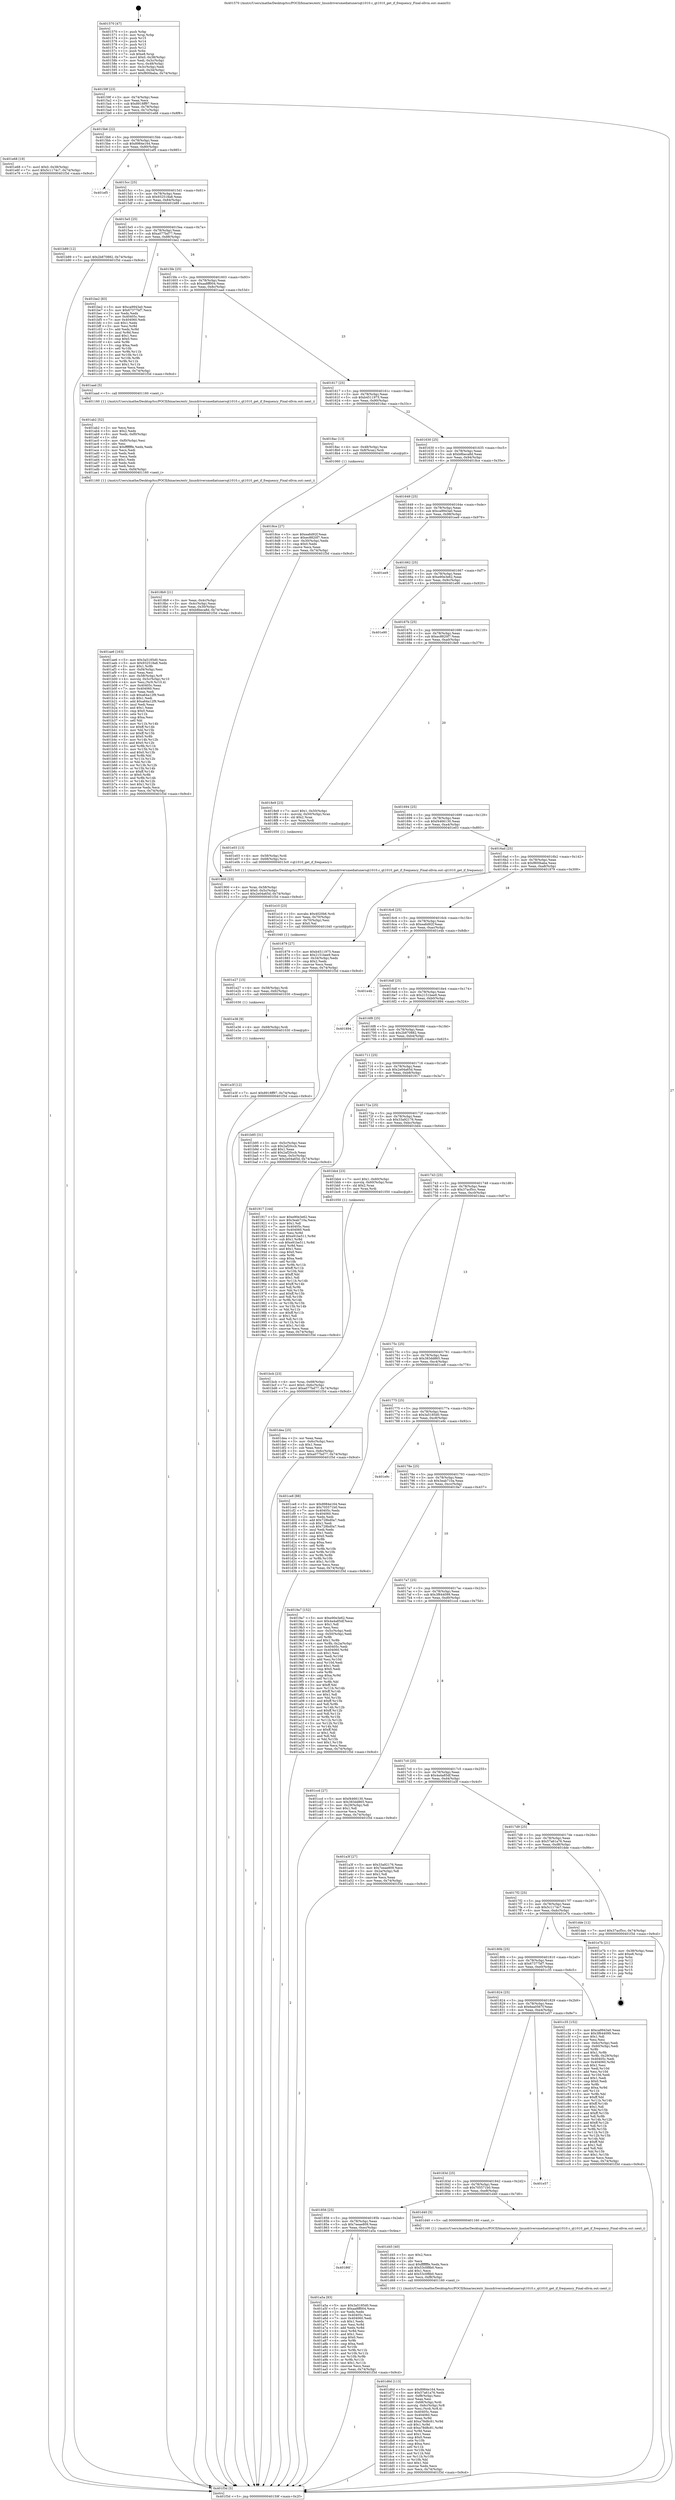digraph "0x401570" {
  label = "0x401570 (/mnt/c/Users/mathe/Desktop/tcc/POCII/binaries/extr_linuxdriversmediatunersqt1010.c_qt1010_get_if_frequency_Final-ollvm.out::main(0))"
  labelloc = "t"
  node[shape=record]

  Entry [label="",width=0.3,height=0.3,shape=circle,fillcolor=black,style=filled]
  "0x40159f" [label="{
     0x40159f [23]\l
     | [instrs]\l
     &nbsp;&nbsp;0x40159f \<+3\>: mov -0x74(%rbp),%eax\l
     &nbsp;&nbsp;0x4015a2 \<+2\>: mov %eax,%ecx\l
     &nbsp;&nbsp;0x4015a4 \<+6\>: sub $0x8918ff97,%ecx\l
     &nbsp;&nbsp;0x4015aa \<+3\>: mov %eax,-0x78(%rbp)\l
     &nbsp;&nbsp;0x4015ad \<+3\>: mov %ecx,-0x7c(%rbp)\l
     &nbsp;&nbsp;0x4015b0 \<+6\>: je 0000000000401e68 \<main+0x8f8\>\l
  }"]
  "0x401e68" [label="{
     0x401e68 [19]\l
     | [instrs]\l
     &nbsp;&nbsp;0x401e68 \<+7\>: movl $0x0,-0x38(%rbp)\l
     &nbsp;&nbsp;0x401e6f \<+7\>: movl $0x5c1174c7,-0x74(%rbp)\l
     &nbsp;&nbsp;0x401e76 \<+5\>: jmp 0000000000401f3d \<main+0x9cd\>\l
  }"]
  "0x4015b6" [label="{
     0x4015b6 [22]\l
     | [instrs]\l
     &nbsp;&nbsp;0x4015b6 \<+5\>: jmp 00000000004015bb \<main+0x4b\>\l
     &nbsp;&nbsp;0x4015bb \<+3\>: mov -0x78(%rbp),%eax\l
     &nbsp;&nbsp;0x4015be \<+5\>: sub $0x8984e164,%eax\l
     &nbsp;&nbsp;0x4015c3 \<+3\>: mov %eax,-0x80(%rbp)\l
     &nbsp;&nbsp;0x4015c6 \<+6\>: je 0000000000401ef5 \<main+0x985\>\l
  }"]
  Exit [label="",width=0.3,height=0.3,shape=circle,fillcolor=black,style=filled,peripheries=2]
  "0x401ef5" [label="{
     0x401ef5\l
  }", style=dashed]
  "0x4015cc" [label="{
     0x4015cc [25]\l
     | [instrs]\l
     &nbsp;&nbsp;0x4015cc \<+5\>: jmp 00000000004015d1 \<main+0x61\>\l
     &nbsp;&nbsp;0x4015d1 \<+3\>: mov -0x78(%rbp),%eax\l
     &nbsp;&nbsp;0x4015d4 \<+5\>: sub $0x932518a8,%eax\l
     &nbsp;&nbsp;0x4015d9 \<+6\>: mov %eax,-0x84(%rbp)\l
     &nbsp;&nbsp;0x4015df \<+6\>: je 0000000000401b89 \<main+0x619\>\l
  }"]
  "0x401e3f" [label="{
     0x401e3f [12]\l
     | [instrs]\l
     &nbsp;&nbsp;0x401e3f \<+7\>: movl $0x8918ff97,-0x74(%rbp)\l
     &nbsp;&nbsp;0x401e46 \<+5\>: jmp 0000000000401f3d \<main+0x9cd\>\l
  }"]
  "0x401b89" [label="{
     0x401b89 [12]\l
     | [instrs]\l
     &nbsp;&nbsp;0x401b89 \<+7\>: movl $0x2b870882,-0x74(%rbp)\l
     &nbsp;&nbsp;0x401b90 \<+5\>: jmp 0000000000401f3d \<main+0x9cd\>\l
  }"]
  "0x4015e5" [label="{
     0x4015e5 [25]\l
     | [instrs]\l
     &nbsp;&nbsp;0x4015e5 \<+5\>: jmp 00000000004015ea \<main+0x7a\>\l
     &nbsp;&nbsp;0x4015ea \<+3\>: mov -0x78(%rbp),%eax\l
     &nbsp;&nbsp;0x4015ed \<+5\>: sub $0xa077bd77,%eax\l
     &nbsp;&nbsp;0x4015f2 \<+6\>: mov %eax,-0x88(%rbp)\l
     &nbsp;&nbsp;0x4015f8 \<+6\>: je 0000000000401be2 \<main+0x672\>\l
  }"]
  "0x401e36" [label="{
     0x401e36 [9]\l
     | [instrs]\l
     &nbsp;&nbsp;0x401e36 \<+4\>: mov -0x68(%rbp),%rdi\l
     &nbsp;&nbsp;0x401e3a \<+5\>: call 0000000000401030 \<free@plt\>\l
     | [calls]\l
     &nbsp;&nbsp;0x401030 \{1\} (unknown)\l
  }"]
  "0x401be2" [label="{
     0x401be2 [83]\l
     | [instrs]\l
     &nbsp;&nbsp;0x401be2 \<+5\>: mov $0xca9943a0,%eax\l
     &nbsp;&nbsp;0x401be7 \<+5\>: mov $0x67377bf7,%ecx\l
     &nbsp;&nbsp;0x401bec \<+2\>: xor %edx,%edx\l
     &nbsp;&nbsp;0x401bee \<+7\>: mov 0x40405c,%esi\l
     &nbsp;&nbsp;0x401bf5 \<+7\>: mov 0x404060,%edi\l
     &nbsp;&nbsp;0x401bfc \<+3\>: sub $0x1,%edx\l
     &nbsp;&nbsp;0x401bff \<+3\>: mov %esi,%r8d\l
     &nbsp;&nbsp;0x401c02 \<+3\>: add %edx,%r8d\l
     &nbsp;&nbsp;0x401c05 \<+4\>: imul %r8d,%esi\l
     &nbsp;&nbsp;0x401c09 \<+3\>: and $0x1,%esi\l
     &nbsp;&nbsp;0x401c0c \<+3\>: cmp $0x0,%esi\l
     &nbsp;&nbsp;0x401c0f \<+4\>: sete %r9b\l
     &nbsp;&nbsp;0x401c13 \<+3\>: cmp $0xa,%edi\l
     &nbsp;&nbsp;0x401c16 \<+4\>: setl %r10b\l
     &nbsp;&nbsp;0x401c1a \<+3\>: mov %r9b,%r11b\l
     &nbsp;&nbsp;0x401c1d \<+3\>: and %r10b,%r11b\l
     &nbsp;&nbsp;0x401c20 \<+3\>: xor %r10b,%r9b\l
     &nbsp;&nbsp;0x401c23 \<+3\>: or %r9b,%r11b\l
     &nbsp;&nbsp;0x401c26 \<+4\>: test $0x1,%r11b\l
     &nbsp;&nbsp;0x401c2a \<+3\>: cmovne %ecx,%eax\l
     &nbsp;&nbsp;0x401c2d \<+3\>: mov %eax,-0x74(%rbp)\l
     &nbsp;&nbsp;0x401c30 \<+5\>: jmp 0000000000401f3d \<main+0x9cd\>\l
  }"]
  "0x4015fe" [label="{
     0x4015fe [25]\l
     | [instrs]\l
     &nbsp;&nbsp;0x4015fe \<+5\>: jmp 0000000000401603 \<main+0x93\>\l
     &nbsp;&nbsp;0x401603 \<+3\>: mov -0x78(%rbp),%eax\l
     &nbsp;&nbsp;0x401606 \<+5\>: sub $0xaa8ff004,%eax\l
     &nbsp;&nbsp;0x40160b \<+6\>: mov %eax,-0x8c(%rbp)\l
     &nbsp;&nbsp;0x401611 \<+6\>: je 0000000000401aad \<main+0x53d\>\l
  }"]
  "0x401e27" [label="{
     0x401e27 [15]\l
     | [instrs]\l
     &nbsp;&nbsp;0x401e27 \<+4\>: mov -0x58(%rbp),%rdi\l
     &nbsp;&nbsp;0x401e2b \<+6\>: mov %eax,-0xfc(%rbp)\l
     &nbsp;&nbsp;0x401e31 \<+5\>: call 0000000000401030 \<free@plt\>\l
     | [calls]\l
     &nbsp;&nbsp;0x401030 \{1\} (unknown)\l
  }"]
  "0x401aad" [label="{
     0x401aad [5]\l
     | [instrs]\l
     &nbsp;&nbsp;0x401aad \<+5\>: call 0000000000401160 \<next_i\>\l
     | [calls]\l
     &nbsp;&nbsp;0x401160 \{1\} (/mnt/c/Users/mathe/Desktop/tcc/POCII/binaries/extr_linuxdriversmediatunersqt1010.c_qt1010_get_if_frequency_Final-ollvm.out::next_i)\l
  }"]
  "0x401617" [label="{
     0x401617 [25]\l
     | [instrs]\l
     &nbsp;&nbsp;0x401617 \<+5\>: jmp 000000000040161c \<main+0xac\>\l
     &nbsp;&nbsp;0x40161c \<+3\>: mov -0x78(%rbp),%eax\l
     &nbsp;&nbsp;0x40161f \<+5\>: sub $0xb4511975,%eax\l
     &nbsp;&nbsp;0x401624 \<+6\>: mov %eax,-0x90(%rbp)\l
     &nbsp;&nbsp;0x40162a \<+6\>: je 00000000004018ac \<main+0x33c\>\l
  }"]
  "0x401e10" [label="{
     0x401e10 [23]\l
     | [instrs]\l
     &nbsp;&nbsp;0x401e10 \<+10\>: movabs $0x4020b6,%rdi\l
     &nbsp;&nbsp;0x401e1a \<+3\>: mov %eax,-0x70(%rbp)\l
     &nbsp;&nbsp;0x401e1d \<+3\>: mov -0x70(%rbp),%esi\l
     &nbsp;&nbsp;0x401e20 \<+2\>: mov $0x0,%al\l
     &nbsp;&nbsp;0x401e22 \<+5\>: call 0000000000401040 \<printf@plt\>\l
     | [calls]\l
     &nbsp;&nbsp;0x401040 \{1\} (unknown)\l
  }"]
  "0x4018ac" [label="{
     0x4018ac [13]\l
     | [instrs]\l
     &nbsp;&nbsp;0x4018ac \<+4\>: mov -0x48(%rbp),%rax\l
     &nbsp;&nbsp;0x4018b0 \<+4\>: mov 0x8(%rax),%rdi\l
     &nbsp;&nbsp;0x4018b4 \<+5\>: call 0000000000401060 \<atoi@plt\>\l
     | [calls]\l
     &nbsp;&nbsp;0x401060 \{1\} (unknown)\l
  }"]
  "0x401630" [label="{
     0x401630 [25]\l
     | [instrs]\l
     &nbsp;&nbsp;0x401630 \<+5\>: jmp 0000000000401635 \<main+0xc5\>\l
     &nbsp;&nbsp;0x401635 \<+3\>: mov -0x78(%rbp),%eax\l
     &nbsp;&nbsp;0x401638 \<+5\>: sub $0xb8beca8d,%eax\l
     &nbsp;&nbsp;0x40163d \<+6\>: mov %eax,-0x94(%rbp)\l
     &nbsp;&nbsp;0x401643 \<+6\>: je 00000000004018ce \<main+0x35e\>\l
  }"]
  "0x401d6d" [label="{
     0x401d6d [113]\l
     | [instrs]\l
     &nbsp;&nbsp;0x401d6d \<+5\>: mov $0x8984e164,%ecx\l
     &nbsp;&nbsp;0x401d72 \<+5\>: mov $0x57a61a76,%edx\l
     &nbsp;&nbsp;0x401d77 \<+6\>: mov -0xf8(%rbp),%esi\l
     &nbsp;&nbsp;0x401d7d \<+3\>: imul %eax,%esi\l
     &nbsp;&nbsp;0x401d80 \<+4\>: mov -0x68(%rbp),%rdi\l
     &nbsp;&nbsp;0x401d84 \<+4\>: movslq -0x6c(%rbp),%r8\l
     &nbsp;&nbsp;0x401d88 \<+4\>: mov %esi,(%rdi,%r8,4)\l
     &nbsp;&nbsp;0x401d8c \<+7\>: mov 0x40405c,%eax\l
     &nbsp;&nbsp;0x401d93 \<+7\>: mov 0x404060,%esi\l
     &nbsp;&nbsp;0x401d9a \<+3\>: mov %eax,%r9d\l
     &nbsp;&nbsp;0x401d9d \<+7\>: add $0xa78d8c81,%r9d\l
     &nbsp;&nbsp;0x401da4 \<+4\>: sub $0x1,%r9d\l
     &nbsp;&nbsp;0x401da8 \<+7\>: sub $0xa78d8c81,%r9d\l
     &nbsp;&nbsp;0x401daf \<+4\>: imul %r9d,%eax\l
     &nbsp;&nbsp;0x401db3 \<+3\>: and $0x1,%eax\l
     &nbsp;&nbsp;0x401db6 \<+3\>: cmp $0x0,%eax\l
     &nbsp;&nbsp;0x401db9 \<+4\>: sete %r10b\l
     &nbsp;&nbsp;0x401dbd \<+3\>: cmp $0xa,%esi\l
     &nbsp;&nbsp;0x401dc0 \<+4\>: setl %r11b\l
     &nbsp;&nbsp;0x401dc4 \<+3\>: mov %r10b,%bl\l
     &nbsp;&nbsp;0x401dc7 \<+3\>: and %r11b,%bl\l
     &nbsp;&nbsp;0x401dca \<+3\>: xor %r11b,%r10b\l
     &nbsp;&nbsp;0x401dcd \<+3\>: or %r10b,%bl\l
     &nbsp;&nbsp;0x401dd0 \<+3\>: test $0x1,%bl\l
     &nbsp;&nbsp;0x401dd3 \<+3\>: cmovne %edx,%ecx\l
     &nbsp;&nbsp;0x401dd6 \<+3\>: mov %ecx,-0x74(%rbp)\l
     &nbsp;&nbsp;0x401dd9 \<+5\>: jmp 0000000000401f3d \<main+0x9cd\>\l
  }"]
  "0x4018ce" [label="{
     0x4018ce [27]\l
     | [instrs]\l
     &nbsp;&nbsp;0x4018ce \<+5\>: mov $0xea6d92f,%eax\l
     &nbsp;&nbsp;0x4018d3 \<+5\>: mov $0xec8820f7,%ecx\l
     &nbsp;&nbsp;0x4018d8 \<+3\>: mov -0x30(%rbp),%edx\l
     &nbsp;&nbsp;0x4018db \<+3\>: cmp $0x0,%edx\l
     &nbsp;&nbsp;0x4018de \<+3\>: cmove %ecx,%eax\l
     &nbsp;&nbsp;0x4018e1 \<+3\>: mov %eax,-0x74(%rbp)\l
     &nbsp;&nbsp;0x4018e4 \<+5\>: jmp 0000000000401f3d \<main+0x9cd\>\l
  }"]
  "0x401649" [label="{
     0x401649 [25]\l
     | [instrs]\l
     &nbsp;&nbsp;0x401649 \<+5\>: jmp 000000000040164e \<main+0xde\>\l
     &nbsp;&nbsp;0x40164e \<+3\>: mov -0x78(%rbp),%eax\l
     &nbsp;&nbsp;0x401651 \<+5\>: sub $0xca9943a0,%eax\l
     &nbsp;&nbsp;0x401656 \<+6\>: mov %eax,-0x98(%rbp)\l
     &nbsp;&nbsp;0x40165c \<+6\>: je 0000000000401ee9 \<main+0x979\>\l
  }"]
  "0x401d45" [label="{
     0x401d45 [40]\l
     | [instrs]\l
     &nbsp;&nbsp;0x401d45 \<+5\>: mov $0x2,%ecx\l
     &nbsp;&nbsp;0x401d4a \<+1\>: cltd\l
     &nbsp;&nbsp;0x401d4b \<+2\>: idiv %ecx\l
     &nbsp;&nbsp;0x401d4d \<+6\>: imul $0xfffffffe,%edx,%ecx\l
     &nbsp;&nbsp;0x401d53 \<+6\>: sub $0x53c0f8b0,%ecx\l
     &nbsp;&nbsp;0x401d59 \<+3\>: add $0x1,%ecx\l
     &nbsp;&nbsp;0x401d5c \<+6\>: add $0x53c0f8b0,%ecx\l
     &nbsp;&nbsp;0x401d62 \<+6\>: mov %ecx,-0xf8(%rbp)\l
     &nbsp;&nbsp;0x401d68 \<+5\>: call 0000000000401160 \<next_i\>\l
     | [calls]\l
     &nbsp;&nbsp;0x401160 \{1\} (/mnt/c/Users/mathe/Desktop/tcc/POCII/binaries/extr_linuxdriversmediatunersqt1010.c_qt1010_get_if_frequency_Final-ollvm.out::next_i)\l
  }"]
  "0x401ee9" [label="{
     0x401ee9\l
  }", style=dashed]
  "0x401662" [label="{
     0x401662 [25]\l
     | [instrs]\l
     &nbsp;&nbsp;0x401662 \<+5\>: jmp 0000000000401667 \<main+0xf7\>\l
     &nbsp;&nbsp;0x401667 \<+3\>: mov -0x78(%rbp),%eax\l
     &nbsp;&nbsp;0x40166a \<+5\>: sub $0xe90e3e62,%eax\l
     &nbsp;&nbsp;0x40166f \<+6\>: mov %eax,-0x9c(%rbp)\l
     &nbsp;&nbsp;0x401675 \<+6\>: je 0000000000401e90 \<main+0x920\>\l
  }"]
  "0x401bcb" [label="{
     0x401bcb [23]\l
     | [instrs]\l
     &nbsp;&nbsp;0x401bcb \<+4\>: mov %rax,-0x68(%rbp)\l
     &nbsp;&nbsp;0x401bcf \<+7\>: movl $0x0,-0x6c(%rbp)\l
     &nbsp;&nbsp;0x401bd6 \<+7\>: movl $0xa077bd77,-0x74(%rbp)\l
     &nbsp;&nbsp;0x401bdd \<+5\>: jmp 0000000000401f3d \<main+0x9cd\>\l
  }"]
  "0x401e90" [label="{
     0x401e90\l
  }", style=dashed]
  "0x40167b" [label="{
     0x40167b [25]\l
     | [instrs]\l
     &nbsp;&nbsp;0x40167b \<+5\>: jmp 0000000000401680 \<main+0x110\>\l
     &nbsp;&nbsp;0x401680 \<+3\>: mov -0x78(%rbp),%eax\l
     &nbsp;&nbsp;0x401683 \<+5\>: sub $0xec8820f7,%eax\l
     &nbsp;&nbsp;0x401688 \<+6\>: mov %eax,-0xa0(%rbp)\l
     &nbsp;&nbsp;0x40168e \<+6\>: je 00000000004018e9 \<main+0x379\>\l
  }"]
  "0x401ae6" [label="{
     0x401ae6 [163]\l
     | [instrs]\l
     &nbsp;&nbsp;0x401ae6 \<+5\>: mov $0x3a5185d0,%ecx\l
     &nbsp;&nbsp;0x401aeb \<+5\>: mov $0x932518a8,%edx\l
     &nbsp;&nbsp;0x401af0 \<+3\>: mov $0x1,%r8b\l
     &nbsp;&nbsp;0x401af3 \<+6\>: mov -0xf4(%rbp),%esi\l
     &nbsp;&nbsp;0x401af9 \<+3\>: imul %eax,%esi\l
     &nbsp;&nbsp;0x401afc \<+4\>: mov -0x58(%rbp),%r9\l
     &nbsp;&nbsp;0x401b00 \<+4\>: movslq -0x5c(%rbp),%r10\l
     &nbsp;&nbsp;0x401b04 \<+4\>: mov %esi,(%r9,%r10,4)\l
     &nbsp;&nbsp;0x401b08 \<+7\>: mov 0x40405c,%eax\l
     &nbsp;&nbsp;0x401b0f \<+7\>: mov 0x404060,%esi\l
     &nbsp;&nbsp;0x401b16 \<+2\>: mov %eax,%edi\l
     &nbsp;&nbsp;0x401b18 \<+6\>: sub $0xa64a12f9,%edi\l
     &nbsp;&nbsp;0x401b1e \<+3\>: sub $0x1,%edi\l
     &nbsp;&nbsp;0x401b21 \<+6\>: add $0xa64a12f9,%edi\l
     &nbsp;&nbsp;0x401b27 \<+3\>: imul %edi,%eax\l
     &nbsp;&nbsp;0x401b2a \<+3\>: and $0x1,%eax\l
     &nbsp;&nbsp;0x401b2d \<+3\>: cmp $0x0,%eax\l
     &nbsp;&nbsp;0x401b30 \<+4\>: sete %r11b\l
     &nbsp;&nbsp;0x401b34 \<+3\>: cmp $0xa,%esi\l
     &nbsp;&nbsp;0x401b37 \<+3\>: setl %bl\l
     &nbsp;&nbsp;0x401b3a \<+3\>: mov %r11b,%r14b\l
     &nbsp;&nbsp;0x401b3d \<+4\>: xor $0xff,%r14b\l
     &nbsp;&nbsp;0x401b41 \<+3\>: mov %bl,%r15b\l
     &nbsp;&nbsp;0x401b44 \<+4\>: xor $0xff,%r15b\l
     &nbsp;&nbsp;0x401b48 \<+4\>: xor $0x0,%r8b\l
     &nbsp;&nbsp;0x401b4c \<+3\>: mov %r14b,%r12b\l
     &nbsp;&nbsp;0x401b4f \<+4\>: and $0x0,%r12b\l
     &nbsp;&nbsp;0x401b53 \<+3\>: and %r8b,%r11b\l
     &nbsp;&nbsp;0x401b56 \<+3\>: mov %r15b,%r13b\l
     &nbsp;&nbsp;0x401b59 \<+4\>: and $0x0,%r13b\l
     &nbsp;&nbsp;0x401b5d \<+3\>: and %r8b,%bl\l
     &nbsp;&nbsp;0x401b60 \<+3\>: or %r11b,%r12b\l
     &nbsp;&nbsp;0x401b63 \<+3\>: or %bl,%r13b\l
     &nbsp;&nbsp;0x401b66 \<+3\>: xor %r13b,%r12b\l
     &nbsp;&nbsp;0x401b69 \<+3\>: or %r15b,%r14b\l
     &nbsp;&nbsp;0x401b6c \<+4\>: xor $0xff,%r14b\l
     &nbsp;&nbsp;0x401b70 \<+4\>: or $0x0,%r8b\l
     &nbsp;&nbsp;0x401b74 \<+3\>: and %r8b,%r14b\l
     &nbsp;&nbsp;0x401b77 \<+3\>: or %r14b,%r12b\l
     &nbsp;&nbsp;0x401b7a \<+4\>: test $0x1,%r12b\l
     &nbsp;&nbsp;0x401b7e \<+3\>: cmovne %edx,%ecx\l
     &nbsp;&nbsp;0x401b81 \<+3\>: mov %ecx,-0x74(%rbp)\l
     &nbsp;&nbsp;0x401b84 \<+5\>: jmp 0000000000401f3d \<main+0x9cd\>\l
  }"]
  "0x4018e9" [label="{
     0x4018e9 [23]\l
     | [instrs]\l
     &nbsp;&nbsp;0x4018e9 \<+7\>: movl $0x1,-0x50(%rbp)\l
     &nbsp;&nbsp;0x4018f0 \<+4\>: movslq -0x50(%rbp),%rax\l
     &nbsp;&nbsp;0x4018f4 \<+4\>: shl $0x2,%rax\l
     &nbsp;&nbsp;0x4018f8 \<+3\>: mov %rax,%rdi\l
     &nbsp;&nbsp;0x4018fb \<+5\>: call 0000000000401050 \<malloc@plt\>\l
     | [calls]\l
     &nbsp;&nbsp;0x401050 \{1\} (unknown)\l
  }"]
  "0x401694" [label="{
     0x401694 [25]\l
     | [instrs]\l
     &nbsp;&nbsp;0x401694 \<+5\>: jmp 0000000000401699 \<main+0x129\>\l
     &nbsp;&nbsp;0x401699 \<+3\>: mov -0x78(%rbp),%eax\l
     &nbsp;&nbsp;0x40169c \<+5\>: sub $0xf4466130,%eax\l
     &nbsp;&nbsp;0x4016a1 \<+6\>: mov %eax,-0xa4(%rbp)\l
     &nbsp;&nbsp;0x4016a7 \<+6\>: je 0000000000401e03 \<main+0x893\>\l
  }"]
  "0x401ab2" [label="{
     0x401ab2 [52]\l
     | [instrs]\l
     &nbsp;&nbsp;0x401ab2 \<+2\>: xor %ecx,%ecx\l
     &nbsp;&nbsp;0x401ab4 \<+5\>: mov $0x2,%edx\l
     &nbsp;&nbsp;0x401ab9 \<+6\>: mov %edx,-0xf0(%rbp)\l
     &nbsp;&nbsp;0x401abf \<+1\>: cltd\l
     &nbsp;&nbsp;0x401ac0 \<+6\>: mov -0xf0(%rbp),%esi\l
     &nbsp;&nbsp;0x401ac6 \<+2\>: idiv %esi\l
     &nbsp;&nbsp;0x401ac8 \<+6\>: imul $0xfffffffe,%edx,%edx\l
     &nbsp;&nbsp;0x401ace \<+2\>: mov %ecx,%edi\l
     &nbsp;&nbsp;0x401ad0 \<+2\>: sub %edx,%edi\l
     &nbsp;&nbsp;0x401ad2 \<+2\>: mov %ecx,%edx\l
     &nbsp;&nbsp;0x401ad4 \<+3\>: sub $0x1,%edx\l
     &nbsp;&nbsp;0x401ad7 \<+2\>: add %edx,%edi\l
     &nbsp;&nbsp;0x401ad9 \<+2\>: sub %edi,%ecx\l
     &nbsp;&nbsp;0x401adb \<+6\>: mov %ecx,-0xf4(%rbp)\l
     &nbsp;&nbsp;0x401ae1 \<+5\>: call 0000000000401160 \<next_i\>\l
     | [calls]\l
     &nbsp;&nbsp;0x401160 \{1\} (/mnt/c/Users/mathe/Desktop/tcc/POCII/binaries/extr_linuxdriversmediatunersqt1010.c_qt1010_get_if_frequency_Final-ollvm.out::next_i)\l
  }"]
  "0x401e03" [label="{
     0x401e03 [13]\l
     | [instrs]\l
     &nbsp;&nbsp;0x401e03 \<+4\>: mov -0x58(%rbp),%rdi\l
     &nbsp;&nbsp;0x401e07 \<+4\>: mov -0x68(%rbp),%rsi\l
     &nbsp;&nbsp;0x401e0b \<+5\>: call 00000000004013c0 \<qt1010_get_if_frequency\>\l
     | [calls]\l
     &nbsp;&nbsp;0x4013c0 \{1\} (/mnt/c/Users/mathe/Desktop/tcc/POCII/binaries/extr_linuxdriversmediatunersqt1010.c_qt1010_get_if_frequency_Final-ollvm.out::qt1010_get_if_frequency)\l
  }"]
  "0x4016ad" [label="{
     0x4016ad [25]\l
     | [instrs]\l
     &nbsp;&nbsp;0x4016ad \<+5\>: jmp 00000000004016b2 \<main+0x142\>\l
     &nbsp;&nbsp;0x4016b2 \<+3\>: mov -0x78(%rbp),%eax\l
     &nbsp;&nbsp;0x4016b5 \<+5\>: sub $0xf800baba,%eax\l
     &nbsp;&nbsp;0x4016ba \<+6\>: mov %eax,-0xa8(%rbp)\l
     &nbsp;&nbsp;0x4016c0 \<+6\>: je 0000000000401879 \<main+0x309\>\l
  }"]
  "0x40186f" [label="{
     0x40186f\l
  }", style=dashed]
  "0x401879" [label="{
     0x401879 [27]\l
     | [instrs]\l
     &nbsp;&nbsp;0x401879 \<+5\>: mov $0xb4511975,%eax\l
     &nbsp;&nbsp;0x40187e \<+5\>: mov $0x2151bee9,%ecx\l
     &nbsp;&nbsp;0x401883 \<+3\>: mov -0x34(%rbp),%edx\l
     &nbsp;&nbsp;0x401886 \<+3\>: cmp $0x2,%edx\l
     &nbsp;&nbsp;0x401889 \<+3\>: cmovne %ecx,%eax\l
     &nbsp;&nbsp;0x40188c \<+3\>: mov %eax,-0x74(%rbp)\l
     &nbsp;&nbsp;0x40188f \<+5\>: jmp 0000000000401f3d \<main+0x9cd\>\l
  }"]
  "0x4016c6" [label="{
     0x4016c6 [25]\l
     | [instrs]\l
     &nbsp;&nbsp;0x4016c6 \<+5\>: jmp 00000000004016cb \<main+0x15b\>\l
     &nbsp;&nbsp;0x4016cb \<+3\>: mov -0x78(%rbp),%eax\l
     &nbsp;&nbsp;0x4016ce \<+5\>: sub $0xea6d92f,%eax\l
     &nbsp;&nbsp;0x4016d3 \<+6\>: mov %eax,-0xac(%rbp)\l
     &nbsp;&nbsp;0x4016d9 \<+6\>: je 0000000000401e4b \<main+0x8db\>\l
  }"]
  "0x401f3d" [label="{
     0x401f3d [5]\l
     | [instrs]\l
     &nbsp;&nbsp;0x401f3d \<+5\>: jmp 000000000040159f \<main+0x2f\>\l
  }"]
  "0x401570" [label="{
     0x401570 [47]\l
     | [instrs]\l
     &nbsp;&nbsp;0x401570 \<+1\>: push %rbp\l
     &nbsp;&nbsp;0x401571 \<+3\>: mov %rsp,%rbp\l
     &nbsp;&nbsp;0x401574 \<+2\>: push %r15\l
     &nbsp;&nbsp;0x401576 \<+2\>: push %r14\l
     &nbsp;&nbsp;0x401578 \<+2\>: push %r13\l
     &nbsp;&nbsp;0x40157a \<+2\>: push %r12\l
     &nbsp;&nbsp;0x40157c \<+1\>: push %rbx\l
     &nbsp;&nbsp;0x40157d \<+7\>: sub $0xe8,%rsp\l
     &nbsp;&nbsp;0x401584 \<+7\>: movl $0x0,-0x38(%rbp)\l
     &nbsp;&nbsp;0x40158b \<+3\>: mov %edi,-0x3c(%rbp)\l
     &nbsp;&nbsp;0x40158e \<+4\>: mov %rsi,-0x48(%rbp)\l
     &nbsp;&nbsp;0x401592 \<+3\>: mov -0x3c(%rbp),%edi\l
     &nbsp;&nbsp;0x401595 \<+3\>: mov %edi,-0x34(%rbp)\l
     &nbsp;&nbsp;0x401598 \<+7\>: movl $0xf800baba,-0x74(%rbp)\l
  }"]
  "0x4018b9" [label="{
     0x4018b9 [21]\l
     | [instrs]\l
     &nbsp;&nbsp;0x4018b9 \<+3\>: mov %eax,-0x4c(%rbp)\l
     &nbsp;&nbsp;0x4018bc \<+3\>: mov -0x4c(%rbp),%eax\l
     &nbsp;&nbsp;0x4018bf \<+3\>: mov %eax,-0x30(%rbp)\l
     &nbsp;&nbsp;0x4018c2 \<+7\>: movl $0xb8beca8d,-0x74(%rbp)\l
     &nbsp;&nbsp;0x4018c9 \<+5\>: jmp 0000000000401f3d \<main+0x9cd\>\l
  }"]
  "0x401900" [label="{
     0x401900 [23]\l
     | [instrs]\l
     &nbsp;&nbsp;0x401900 \<+4\>: mov %rax,-0x58(%rbp)\l
     &nbsp;&nbsp;0x401904 \<+7\>: movl $0x0,-0x5c(%rbp)\l
     &nbsp;&nbsp;0x40190b \<+7\>: movl $0x2e04a65d,-0x74(%rbp)\l
     &nbsp;&nbsp;0x401912 \<+5\>: jmp 0000000000401f3d \<main+0x9cd\>\l
  }"]
  "0x401a5a" [label="{
     0x401a5a [83]\l
     | [instrs]\l
     &nbsp;&nbsp;0x401a5a \<+5\>: mov $0x3a5185d0,%eax\l
     &nbsp;&nbsp;0x401a5f \<+5\>: mov $0xaa8ff004,%ecx\l
     &nbsp;&nbsp;0x401a64 \<+2\>: xor %edx,%edx\l
     &nbsp;&nbsp;0x401a66 \<+7\>: mov 0x40405c,%esi\l
     &nbsp;&nbsp;0x401a6d \<+7\>: mov 0x404060,%edi\l
     &nbsp;&nbsp;0x401a74 \<+3\>: sub $0x1,%edx\l
     &nbsp;&nbsp;0x401a77 \<+3\>: mov %esi,%r8d\l
     &nbsp;&nbsp;0x401a7a \<+3\>: add %edx,%r8d\l
     &nbsp;&nbsp;0x401a7d \<+4\>: imul %r8d,%esi\l
     &nbsp;&nbsp;0x401a81 \<+3\>: and $0x1,%esi\l
     &nbsp;&nbsp;0x401a84 \<+3\>: cmp $0x0,%esi\l
     &nbsp;&nbsp;0x401a87 \<+4\>: sete %r9b\l
     &nbsp;&nbsp;0x401a8b \<+3\>: cmp $0xa,%edi\l
     &nbsp;&nbsp;0x401a8e \<+4\>: setl %r10b\l
     &nbsp;&nbsp;0x401a92 \<+3\>: mov %r9b,%r11b\l
     &nbsp;&nbsp;0x401a95 \<+3\>: and %r10b,%r11b\l
     &nbsp;&nbsp;0x401a98 \<+3\>: xor %r10b,%r9b\l
     &nbsp;&nbsp;0x401a9b \<+3\>: or %r9b,%r11b\l
     &nbsp;&nbsp;0x401a9e \<+4\>: test $0x1,%r11b\l
     &nbsp;&nbsp;0x401aa2 \<+3\>: cmovne %ecx,%eax\l
     &nbsp;&nbsp;0x401aa5 \<+3\>: mov %eax,-0x74(%rbp)\l
     &nbsp;&nbsp;0x401aa8 \<+5\>: jmp 0000000000401f3d \<main+0x9cd\>\l
  }"]
  "0x401e4b" [label="{
     0x401e4b\l
  }", style=dashed]
  "0x4016df" [label="{
     0x4016df [25]\l
     | [instrs]\l
     &nbsp;&nbsp;0x4016df \<+5\>: jmp 00000000004016e4 \<main+0x174\>\l
     &nbsp;&nbsp;0x4016e4 \<+3\>: mov -0x78(%rbp),%eax\l
     &nbsp;&nbsp;0x4016e7 \<+5\>: sub $0x2151bee9,%eax\l
     &nbsp;&nbsp;0x4016ec \<+6\>: mov %eax,-0xb0(%rbp)\l
     &nbsp;&nbsp;0x4016f2 \<+6\>: je 0000000000401894 \<main+0x324\>\l
  }"]
  "0x401856" [label="{
     0x401856 [25]\l
     | [instrs]\l
     &nbsp;&nbsp;0x401856 \<+5\>: jmp 000000000040185b \<main+0x2eb\>\l
     &nbsp;&nbsp;0x40185b \<+3\>: mov -0x78(%rbp),%eax\l
     &nbsp;&nbsp;0x40185e \<+5\>: sub $0x7eeae809,%eax\l
     &nbsp;&nbsp;0x401863 \<+6\>: mov %eax,-0xec(%rbp)\l
     &nbsp;&nbsp;0x401869 \<+6\>: je 0000000000401a5a \<main+0x4ea\>\l
  }"]
  "0x401894" [label="{
     0x401894\l
  }", style=dashed]
  "0x4016f8" [label="{
     0x4016f8 [25]\l
     | [instrs]\l
     &nbsp;&nbsp;0x4016f8 \<+5\>: jmp 00000000004016fd \<main+0x18d\>\l
     &nbsp;&nbsp;0x4016fd \<+3\>: mov -0x78(%rbp),%eax\l
     &nbsp;&nbsp;0x401700 \<+5\>: sub $0x2b870882,%eax\l
     &nbsp;&nbsp;0x401705 \<+6\>: mov %eax,-0xb4(%rbp)\l
     &nbsp;&nbsp;0x40170b \<+6\>: je 0000000000401b95 \<main+0x625\>\l
  }"]
  "0x401d40" [label="{
     0x401d40 [5]\l
     | [instrs]\l
     &nbsp;&nbsp;0x401d40 \<+5\>: call 0000000000401160 \<next_i\>\l
     | [calls]\l
     &nbsp;&nbsp;0x401160 \{1\} (/mnt/c/Users/mathe/Desktop/tcc/POCII/binaries/extr_linuxdriversmediatunersqt1010.c_qt1010_get_if_frequency_Final-ollvm.out::next_i)\l
  }"]
  "0x401b95" [label="{
     0x401b95 [31]\l
     | [instrs]\l
     &nbsp;&nbsp;0x401b95 \<+3\>: mov -0x5c(%rbp),%eax\l
     &nbsp;&nbsp;0x401b98 \<+5\>: sub $0x2af20ccb,%eax\l
     &nbsp;&nbsp;0x401b9d \<+3\>: add $0x1,%eax\l
     &nbsp;&nbsp;0x401ba0 \<+5\>: add $0x2af20ccb,%eax\l
     &nbsp;&nbsp;0x401ba5 \<+3\>: mov %eax,-0x5c(%rbp)\l
     &nbsp;&nbsp;0x401ba8 \<+7\>: movl $0x2e04a65d,-0x74(%rbp)\l
     &nbsp;&nbsp;0x401baf \<+5\>: jmp 0000000000401f3d \<main+0x9cd\>\l
  }"]
  "0x401711" [label="{
     0x401711 [25]\l
     | [instrs]\l
     &nbsp;&nbsp;0x401711 \<+5\>: jmp 0000000000401716 \<main+0x1a6\>\l
     &nbsp;&nbsp;0x401716 \<+3\>: mov -0x78(%rbp),%eax\l
     &nbsp;&nbsp;0x401719 \<+5\>: sub $0x2e04a65d,%eax\l
     &nbsp;&nbsp;0x40171e \<+6\>: mov %eax,-0xb8(%rbp)\l
     &nbsp;&nbsp;0x401724 \<+6\>: je 0000000000401917 \<main+0x3a7\>\l
  }"]
  "0x40183d" [label="{
     0x40183d [25]\l
     | [instrs]\l
     &nbsp;&nbsp;0x40183d \<+5\>: jmp 0000000000401842 \<main+0x2d2\>\l
     &nbsp;&nbsp;0x401842 \<+3\>: mov -0x78(%rbp),%eax\l
     &nbsp;&nbsp;0x401845 \<+5\>: sub $0x705571b0,%eax\l
     &nbsp;&nbsp;0x40184a \<+6\>: mov %eax,-0xe8(%rbp)\l
     &nbsp;&nbsp;0x401850 \<+6\>: je 0000000000401d40 \<main+0x7d0\>\l
  }"]
  "0x401917" [label="{
     0x401917 [144]\l
     | [instrs]\l
     &nbsp;&nbsp;0x401917 \<+5\>: mov $0xe90e3e62,%eax\l
     &nbsp;&nbsp;0x40191c \<+5\>: mov $0x3eab710a,%ecx\l
     &nbsp;&nbsp;0x401921 \<+2\>: mov $0x1,%dl\l
     &nbsp;&nbsp;0x401923 \<+7\>: mov 0x40405c,%esi\l
     &nbsp;&nbsp;0x40192a \<+7\>: mov 0x404060,%edi\l
     &nbsp;&nbsp;0x401931 \<+3\>: mov %esi,%r8d\l
     &nbsp;&nbsp;0x401934 \<+7\>: add $0xe91be511,%r8d\l
     &nbsp;&nbsp;0x40193b \<+4\>: sub $0x1,%r8d\l
     &nbsp;&nbsp;0x40193f \<+7\>: sub $0xe91be511,%r8d\l
     &nbsp;&nbsp;0x401946 \<+4\>: imul %r8d,%esi\l
     &nbsp;&nbsp;0x40194a \<+3\>: and $0x1,%esi\l
     &nbsp;&nbsp;0x40194d \<+3\>: cmp $0x0,%esi\l
     &nbsp;&nbsp;0x401950 \<+4\>: sete %r9b\l
     &nbsp;&nbsp;0x401954 \<+3\>: cmp $0xa,%edi\l
     &nbsp;&nbsp;0x401957 \<+4\>: setl %r10b\l
     &nbsp;&nbsp;0x40195b \<+3\>: mov %r9b,%r11b\l
     &nbsp;&nbsp;0x40195e \<+4\>: xor $0xff,%r11b\l
     &nbsp;&nbsp;0x401962 \<+3\>: mov %r10b,%bl\l
     &nbsp;&nbsp;0x401965 \<+3\>: xor $0xff,%bl\l
     &nbsp;&nbsp;0x401968 \<+3\>: xor $0x1,%dl\l
     &nbsp;&nbsp;0x40196b \<+3\>: mov %r11b,%r14b\l
     &nbsp;&nbsp;0x40196e \<+4\>: and $0xff,%r14b\l
     &nbsp;&nbsp;0x401972 \<+3\>: and %dl,%r9b\l
     &nbsp;&nbsp;0x401975 \<+3\>: mov %bl,%r15b\l
     &nbsp;&nbsp;0x401978 \<+4\>: and $0xff,%r15b\l
     &nbsp;&nbsp;0x40197c \<+3\>: and %dl,%r10b\l
     &nbsp;&nbsp;0x40197f \<+3\>: or %r9b,%r14b\l
     &nbsp;&nbsp;0x401982 \<+3\>: or %r10b,%r15b\l
     &nbsp;&nbsp;0x401985 \<+3\>: xor %r15b,%r14b\l
     &nbsp;&nbsp;0x401988 \<+3\>: or %bl,%r11b\l
     &nbsp;&nbsp;0x40198b \<+4\>: xor $0xff,%r11b\l
     &nbsp;&nbsp;0x40198f \<+3\>: or $0x1,%dl\l
     &nbsp;&nbsp;0x401992 \<+3\>: and %dl,%r11b\l
     &nbsp;&nbsp;0x401995 \<+3\>: or %r11b,%r14b\l
     &nbsp;&nbsp;0x401998 \<+4\>: test $0x1,%r14b\l
     &nbsp;&nbsp;0x40199c \<+3\>: cmovne %ecx,%eax\l
     &nbsp;&nbsp;0x40199f \<+3\>: mov %eax,-0x74(%rbp)\l
     &nbsp;&nbsp;0x4019a2 \<+5\>: jmp 0000000000401f3d \<main+0x9cd\>\l
  }"]
  "0x40172a" [label="{
     0x40172a [25]\l
     | [instrs]\l
     &nbsp;&nbsp;0x40172a \<+5\>: jmp 000000000040172f \<main+0x1bf\>\l
     &nbsp;&nbsp;0x40172f \<+3\>: mov -0x78(%rbp),%eax\l
     &nbsp;&nbsp;0x401732 \<+5\>: sub $0x33a92176,%eax\l
     &nbsp;&nbsp;0x401737 \<+6\>: mov %eax,-0xbc(%rbp)\l
     &nbsp;&nbsp;0x40173d \<+6\>: je 0000000000401bb4 \<main+0x644\>\l
  }"]
  "0x401e57" [label="{
     0x401e57\l
  }", style=dashed]
  "0x401bb4" [label="{
     0x401bb4 [23]\l
     | [instrs]\l
     &nbsp;&nbsp;0x401bb4 \<+7\>: movl $0x1,-0x60(%rbp)\l
     &nbsp;&nbsp;0x401bbb \<+4\>: movslq -0x60(%rbp),%rax\l
     &nbsp;&nbsp;0x401bbf \<+4\>: shl $0x2,%rax\l
     &nbsp;&nbsp;0x401bc3 \<+3\>: mov %rax,%rdi\l
     &nbsp;&nbsp;0x401bc6 \<+5\>: call 0000000000401050 \<malloc@plt\>\l
     | [calls]\l
     &nbsp;&nbsp;0x401050 \{1\} (unknown)\l
  }"]
  "0x401743" [label="{
     0x401743 [25]\l
     | [instrs]\l
     &nbsp;&nbsp;0x401743 \<+5\>: jmp 0000000000401748 \<main+0x1d8\>\l
     &nbsp;&nbsp;0x401748 \<+3\>: mov -0x78(%rbp),%eax\l
     &nbsp;&nbsp;0x40174b \<+5\>: sub $0x37acf5cc,%eax\l
     &nbsp;&nbsp;0x401750 \<+6\>: mov %eax,-0xc0(%rbp)\l
     &nbsp;&nbsp;0x401756 \<+6\>: je 0000000000401dea \<main+0x87a\>\l
  }"]
  "0x401824" [label="{
     0x401824 [25]\l
     | [instrs]\l
     &nbsp;&nbsp;0x401824 \<+5\>: jmp 0000000000401829 \<main+0x2b9\>\l
     &nbsp;&nbsp;0x401829 \<+3\>: mov -0x78(%rbp),%eax\l
     &nbsp;&nbsp;0x40182c \<+5\>: sub $0x6ea0567f,%eax\l
     &nbsp;&nbsp;0x401831 \<+6\>: mov %eax,-0xe4(%rbp)\l
     &nbsp;&nbsp;0x401837 \<+6\>: je 0000000000401e57 \<main+0x8e7\>\l
  }"]
  "0x401dea" [label="{
     0x401dea [25]\l
     | [instrs]\l
     &nbsp;&nbsp;0x401dea \<+2\>: xor %eax,%eax\l
     &nbsp;&nbsp;0x401dec \<+3\>: mov -0x6c(%rbp),%ecx\l
     &nbsp;&nbsp;0x401def \<+3\>: sub $0x1,%eax\l
     &nbsp;&nbsp;0x401df2 \<+2\>: sub %eax,%ecx\l
     &nbsp;&nbsp;0x401df4 \<+3\>: mov %ecx,-0x6c(%rbp)\l
     &nbsp;&nbsp;0x401df7 \<+7\>: movl $0xa077bd77,-0x74(%rbp)\l
     &nbsp;&nbsp;0x401dfe \<+5\>: jmp 0000000000401f3d \<main+0x9cd\>\l
  }"]
  "0x40175c" [label="{
     0x40175c [25]\l
     | [instrs]\l
     &nbsp;&nbsp;0x40175c \<+5\>: jmp 0000000000401761 \<main+0x1f1\>\l
     &nbsp;&nbsp;0x401761 \<+3\>: mov -0x78(%rbp),%eax\l
     &nbsp;&nbsp;0x401764 \<+5\>: sub $0x383dd865,%eax\l
     &nbsp;&nbsp;0x401769 \<+6\>: mov %eax,-0xc4(%rbp)\l
     &nbsp;&nbsp;0x40176f \<+6\>: je 0000000000401ce8 \<main+0x778\>\l
  }"]
  "0x401c35" [label="{
     0x401c35 [152]\l
     | [instrs]\l
     &nbsp;&nbsp;0x401c35 \<+5\>: mov $0xca9943a0,%eax\l
     &nbsp;&nbsp;0x401c3a \<+5\>: mov $0x3f644099,%ecx\l
     &nbsp;&nbsp;0x401c3f \<+2\>: mov $0x1,%dl\l
     &nbsp;&nbsp;0x401c41 \<+2\>: xor %esi,%esi\l
     &nbsp;&nbsp;0x401c43 \<+3\>: mov -0x6c(%rbp),%edi\l
     &nbsp;&nbsp;0x401c46 \<+3\>: cmp -0x60(%rbp),%edi\l
     &nbsp;&nbsp;0x401c49 \<+4\>: setl %r8b\l
     &nbsp;&nbsp;0x401c4d \<+4\>: and $0x1,%r8b\l
     &nbsp;&nbsp;0x401c51 \<+4\>: mov %r8b,-0x29(%rbp)\l
     &nbsp;&nbsp;0x401c55 \<+7\>: mov 0x40405c,%edi\l
     &nbsp;&nbsp;0x401c5c \<+8\>: mov 0x404060,%r9d\l
     &nbsp;&nbsp;0x401c64 \<+3\>: sub $0x1,%esi\l
     &nbsp;&nbsp;0x401c67 \<+3\>: mov %edi,%r10d\l
     &nbsp;&nbsp;0x401c6a \<+3\>: add %esi,%r10d\l
     &nbsp;&nbsp;0x401c6d \<+4\>: imul %r10d,%edi\l
     &nbsp;&nbsp;0x401c71 \<+3\>: and $0x1,%edi\l
     &nbsp;&nbsp;0x401c74 \<+3\>: cmp $0x0,%edi\l
     &nbsp;&nbsp;0x401c77 \<+4\>: sete %r8b\l
     &nbsp;&nbsp;0x401c7b \<+4\>: cmp $0xa,%r9d\l
     &nbsp;&nbsp;0x401c7f \<+4\>: setl %r11b\l
     &nbsp;&nbsp;0x401c83 \<+3\>: mov %r8b,%bl\l
     &nbsp;&nbsp;0x401c86 \<+3\>: xor $0xff,%bl\l
     &nbsp;&nbsp;0x401c89 \<+3\>: mov %r11b,%r14b\l
     &nbsp;&nbsp;0x401c8c \<+4\>: xor $0xff,%r14b\l
     &nbsp;&nbsp;0x401c90 \<+3\>: xor $0x1,%dl\l
     &nbsp;&nbsp;0x401c93 \<+3\>: mov %bl,%r15b\l
     &nbsp;&nbsp;0x401c96 \<+4\>: and $0xff,%r15b\l
     &nbsp;&nbsp;0x401c9a \<+3\>: and %dl,%r8b\l
     &nbsp;&nbsp;0x401c9d \<+3\>: mov %r14b,%r12b\l
     &nbsp;&nbsp;0x401ca0 \<+4\>: and $0xff,%r12b\l
     &nbsp;&nbsp;0x401ca4 \<+3\>: and %dl,%r11b\l
     &nbsp;&nbsp;0x401ca7 \<+3\>: or %r8b,%r15b\l
     &nbsp;&nbsp;0x401caa \<+3\>: or %r11b,%r12b\l
     &nbsp;&nbsp;0x401cad \<+3\>: xor %r12b,%r15b\l
     &nbsp;&nbsp;0x401cb0 \<+3\>: or %r14b,%bl\l
     &nbsp;&nbsp;0x401cb3 \<+3\>: xor $0xff,%bl\l
     &nbsp;&nbsp;0x401cb6 \<+3\>: or $0x1,%dl\l
     &nbsp;&nbsp;0x401cb9 \<+2\>: and %dl,%bl\l
     &nbsp;&nbsp;0x401cbb \<+3\>: or %bl,%r15b\l
     &nbsp;&nbsp;0x401cbe \<+4\>: test $0x1,%r15b\l
     &nbsp;&nbsp;0x401cc2 \<+3\>: cmovne %ecx,%eax\l
     &nbsp;&nbsp;0x401cc5 \<+3\>: mov %eax,-0x74(%rbp)\l
     &nbsp;&nbsp;0x401cc8 \<+5\>: jmp 0000000000401f3d \<main+0x9cd\>\l
  }"]
  "0x401ce8" [label="{
     0x401ce8 [88]\l
     | [instrs]\l
     &nbsp;&nbsp;0x401ce8 \<+5\>: mov $0x8984e164,%eax\l
     &nbsp;&nbsp;0x401ced \<+5\>: mov $0x705571b0,%ecx\l
     &nbsp;&nbsp;0x401cf2 \<+7\>: mov 0x40405c,%edx\l
     &nbsp;&nbsp;0x401cf9 \<+7\>: mov 0x404060,%esi\l
     &nbsp;&nbsp;0x401d00 \<+2\>: mov %edx,%edi\l
     &nbsp;&nbsp;0x401d02 \<+6\>: add $0x728bd0a7,%edi\l
     &nbsp;&nbsp;0x401d08 \<+3\>: sub $0x1,%edi\l
     &nbsp;&nbsp;0x401d0b \<+6\>: sub $0x728bd0a7,%edi\l
     &nbsp;&nbsp;0x401d11 \<+3\>: imul %edi,%edx\l
     &nbsp;&nbsp;0x401d14 \<+3\>: and $0x1,%edx\l
     &nbsp;&nbsp;0x401d17 \<+3\>: cmp $0x0,%edx\l
     &nbsp;&nbsp;0x401d1a \<+4\>: sete %r8b\l
     &nbsp;&nbsp;0x401d1e \<+3\>: cmp $0xa,%esi\l
     &nbsp;&nbsp;0x401d21 \<+4\>: setl %r9b\l
     &nbsp;&nbsp;0x401d25 \<+3\>: mov %r8b,%r10b\l
     &nbsp;&nbsp;0x401d28 \<+3\>: and %r9b,%r10b\l
     &nbsp;&nbsp;0x401d2b \<+3\>: xor %r9b,%r8b\l
     &nbsp;&nbsp;0x401d2e \<+3\>: or %r8b,%r10b\l
     &nbsp;&nbsp;0x401d31 \<+4\>: test $0x1,%r10b\l
     &nbsp;&nbsp;0x401d35 \<+3\>: cmovne %ecx,%eax\l
     &nbsp;&nbsp;0x401d38 \<+3\>: mov %eax,-0x74(%rbp)\l
     &nbsp;&nbsp;0x401d3b \<+5\>: jmp 0000000000401f3d \<main+0x9cd\>\l
  }"]
  "0x401775" [label="{
     0x401775 [25]\l
     | [instrs]\l
     &nbsp;&nbsp;0x401775 \<+5\>: jmp 000000000040177a \<main+0x20a\>\l
     &nbsp;&nbsp;0x40177a \<+3\>: mov -0x78(%rbp),%eax\l
     &nbsp;&nbsp;0x40177d \<+5\>: sub $0x3a5185d0,%eax\l
     &nbsp;&nbsp;0x401782 \<+6\>: mov %eax,-0xc8(%rbp)\l
     &nbsp;&nbsp;0x401788 \<+6\>: je 0000000000401e9c \<main+0x92c\>\l
  }"]
  "0x40180b" [label="{
     0x40180b [25]\l
     | [instrs]\l
     &nbsp;&nbsp;0x40180b \<+5\>: jmp 0000000000401810 \<main+0x2a0\>\l
     &nbsp;&nbsp;0x401810 \<+3\>: mov -0x78(%rbp),%eax\l
     &nbsp;&nbsp;0x401813 \<+5\>: sub $0x67377bf7,%eax\l
     &nbsp;&nbsp;0x401818 \<+6\>: mov %eax,-0xe0(%rbp)\l
     &nbsp;&nbsp;0x40181e \<+6\>: je 0000000000401c35 \<main+0x6c5\>\l
  }"]
  "0x401e9c" [label="{
     0x401e9c\l
  }", style=dashed]
  "0x40178e" [label="{
     0x40178e [25]\l
     | [instrs]\l
     &nbsp;&nbsp;0x40178e \<+5\>: jmp 0000000000401793 \<main+0x223\>\l
     &nbsp;&nbsp;0x401793 \<+3\>: mov -0x78(%rbp),%eax\l
     &nbsp;&nbsp;0x401796 \<+5\>: sub $0x3eab710a,%eax\l
     &nbsp;&nbsp;0x40179b \<+6\>: mov %eax,-0xcc(%rbp)\l
     &nbsp;&nbsp;0x4017a1 \<+6\>: je 00000000004019a7 \<main+0x437\>\l
  }"]
  "0x401e7b" [label="{
     0x401e7b [21]\l
     | [instrs]\l
     &nbsp;&nbsp;0x401e7b \<+3\>: mov -0x38(%rbp),%eax\l
     &nbsp;&nbsp;0x401e7e \<+7\>: add $0xe8,%rsp\l
     &nbsp;&nbsp;0x401e85 \<+1\>: pop %rbx\l
     &nbsp;&nbsp;0x401e86 \<+2\>: pop %r12\l
     &nbsp;&nbsp;0x401e88 \<+2\>: pop %r13\l
     &nbsp;&nbsp;0x401e8a \<+2\>: pop %r14\l
     &nbsp;&nbsp;0x401e8c \<+2\>: pop %r15\l
     &nbsp;&nbsp;0x401e8e \<+1\>: pop %rbp\l
     &nbsp;&nbsp;0x401e8f \<+1\>: ret\l
  }"]
  "0x4019a7" [label="{
     0x4019a7 [152]\l
     | [instrs]\l
     &nbsp;&nbsp;0x4019a7 \<+5\>: mov $0xe90e3e62,%eax\l
     &nbsp;&nbsp;0x4019ac \<+5\>: mov $0x4a4a85df,%ecx\l
     &nbsp;&nbsp;0x4019b1 \<+2\>: mov $0x1,%dl\l
     &nbsp;&nbsp;0x4019b3 \<+2\>: xor %esi,%esi\l
     &nbsp;&nbsp;0x4019b5 \<+3\>: mov -0x5c(%rbp),%edi\l
     &nbsp;&nbsp;0x4019b8 \<+3\>: cmp -0x50(%rbp),%edi\l
     &nbsp;&nbsp;0x4019bb \<+4\>: setl %r8b\l
     &nbsp;&nbsp;0x4019bf \<+4\>: and $0x1,%r8b\l
     &nbsp;&nbsp;0x4019c3 \<+4\>: mov %r8b,-0x2a(%rbp)\l
     &nbsp;&nbsp;0x4019c7 \<+7\>: mov 0x40405c,%edi\l
     &nbsp;&nbsp;0x4019ce \<+8\>: mov 0x404060,%r9d\l
     &nbsp;&nbsp;0x4019d6 \<+3\>: sub $0x1,%esi\l
     &nbsp;&nbsp;0x4019d9 \<+3\>: mov %edi,%r10d\l
     &nbsp;&nbsp;0x4019dc \<+3\>: add %esi,%r10d\l
     &nbsp;&nbsp;0x4019df \<+4\>: imul %r10d,%edi\l
     &nbsp;&nbsp;0x4019e3 \<+3\>: and $0x1,%edi\l
     &nbsp;&nbsp;0x4019e6 \<+3\>: cmp $0x0,%edi\l
     &nbsp;&nbsp;0x4019e9 \<+4\>: sete %r8b\l
     &nbsp;&nbsp;0x4019ed \<+4\>: cmp $0xa,%r9d\l
     &nbsp;&nbsp;0x4019f1 \<+4\>: setl %r11b\l
     &nbsp;&nbsp;0x4019f5 \<+3\>: mov %r8b,%bl\l
     &nbsp;&nbsp;0x4019f8 \<+3\>: xor $0xff,%bl\l
     &nbsp;&nbsp;0x4019fb \<+3\>: mov %r11b,%r14b\l
     &nbsp;&nbsp;0x4019fe \<+4\>: xor $0xff,%r14b\l
     &nbsp;&nbsp;0x401a02 \<+3\>: xor $0x1,%dl\l
     &nbsp;&nbsp;0x401a05 \<+3\>: mov %bl,%r15b\l
     &nbsp;&nbsp;0x401a08 \<+4\>: and $0xff,%r15b\l
     &nbsp;&nbsp;0x401a0c \<+3\>: and %dl,%r8b\l
     &nbsp;&nbsp;0x401a0f \<+3\>: mov %r14b,%r12b\l
     &nbsp;&nbsp;0x401a12 \<+4\>: and $0xff,%r12b\l
     &nbsp;&nbsp;0x401a16 \<+3\>: and %dl,%r11b\l
     &nbsp;&nbsp;0x401a19 \<+3\>: or %r8b,%r15b\l
     &nbsp;&nbsp;0x401a1c \<+3\>: or %r11b,%r12b\l
     &nbsp;&nbsp;0x401a1f \<+3\>: xor %r12b,%r15b\l
     &nbsp;&nbsp;0x401a22 \<+3\>: or %r14b,%bl\l
     &nbsp;&nbsp;0x401a25 \<+3\>: xor $0xff,%bl\l
     &nbsp;&nbsp;0x401a28 \<+3\>: or $0x1,%dl\l
     &nbsp;&nbsp;0x401a2b \<+2\>: and %dl,%bl\l
     &nbsp;&nbsp;0x401a2d \<+3\>: or %bl,%r15b\l
     &nbsp;&nbsp;0x401a30 \<+4\>: test $0x1,%r15b\l
     &nbsp;&nbsp;0x401a34 \<+3\>: cmovne %ecx,%eax\l
     &nbsp;&nbsp;0x401a37 \<+3\>: mov %eax,-0x74(%rbp)\l
     &nbsp;&nbsp;0x401a3a \<+5\>: jmp 0000000000401f3d \<main+0x9cd\>\l
  }"]
  "0x4017a7" [label="{
     0x4017a7 [25]\l
     | [instrs]\l
     &nbsp;&nbsp;0x4017a7 \<+5\>: jmp 00000000004017ac \<main+0x23c\>\l
     &nbsp;&nbsp;0x4017ac \<+3\>: mov -0x78(%rbp),%eax\l
     &nbsp;&nbsp;0x4017af \<+5\>: sub $0x3f644099,%eax\l
     &nbsp;&nbsp;0x4017b4 \<+6\>: mov %eax,-0xd0(%rbp)\l
     &nbsp;&nbsp;0x4017ba \<+6\>: je 0000000000401ccd \<main+0x75d\>\l
  }"]
  "0x4017f2" [label="{
     0x4017f2 [25]\l
     | [instrs]\l
     &nbsp;&nbsp;0x4017f2 \<+5\>: jmp 00000000004017f7 \<main+0x287\>\l
     &nbsp;&nbsp;0x4017f7 \<+3\>: mov -0x78(%rbp),%eax\l
     &nbsp;&nbsp;0x4017fa \<+5\>: sub $0x5c1174c7,%eax\l
     &nbsp;&nbsp;0x4017ff \<+6\>: mov %eax,-0xdc(%rbp)\l
     &nbsp;&nbsp;0x401805 \<+6\>: je 0000000000401e7b \<main+0x90b\>\l
  }"]
  "0x401ccd" [label="{
     0x401ccd [27]\l
     | [instrs]\l
     &nbsp;&nbsp;0x401ccd \<+5\>: mov $0xf4466130,%eax\l
     &nbsp;&nbsp;0x401cd2 \<+5\>: mov $0x383dd865,%ecx\l
     &nbsp;&nbsp;0x401cd7 \<+3\>: mov -0x29(%rbp),%dl\l
     &nbsp;&nbsp;0x401cda \<+3\>: test $0x1,%dl\l
     &nbsp;&nbsp;0x401cdd \<+3\>: cmovne %ecx,%eax\l
     &nbsp;&nbsp;0x401ce0 \<+3\>: mov %eax,-0x74(%rbp)\l
     &nbsp;&nbsp;0x401ce3 \<+5\>: jmp 0000000000401f3d \<main+0x9cd\>\l
  }"]
  "0x4017c0" [label="{
     0x4017c0 [25]\l
     | [instrs]\l
     &nbsp;&nbsp;0x4017c0 \<+5\>: jmp 00000000004017c5 \<main+0x255\>\l
     &nbsp;&nbsp;0x4017c5 \<+3\>: mov -0x78(%rbp),%eax\l
     &nbsp;&nbsp;0x4017c8 \<+5\>: sub $0x4a4a85df,%eax\l
     &nbsp;&nbsp;0x4017cd \<+6\>: mov %eax,-0xd4(%rbp)\l
     &nbsp;&nbsp;0x4017d3 \<+6\>: je 0000000000401a3f \<main+0x4cf\>\l
  }"]
  "0x401dde" [label="{
     0x401dde [12]\l
     | [instrs]\l
     &nbsp;&nbsp;0x401dde \<+7\>: movl $0x37acf5cc,-0x74(%rbp)\l
     &nbsp;&nbsp;0x401de5 \<+5\>: jmp 0000000000401f3d \<main+0x9cd\>\l
  }"]
  "0x401a3f" [label="{
     0x401a3f [27]\l
     | [instrs]\l
     &nbsp;&nbsp;0x401a3f \<+5\>: mov $0x33a92176,%eax\l
     &nbsp;&nbsp;0x401a44 \<+5\>: mov $0x7eeae809,%ecx\l
     &nbsp;&nbsp;0x401a49 \<+3\>: mov -0x2a(%rbp),%dl\l
     &nbsp;&nbsp;0x401a4c \<+3\>: test $0x1,%dl\l
     &nbsp;&nbsp;0x401a4f \<+3\>: cmovne %ecx,%eax\l
     &nbsp;&nbsp;0x401a52 \<+3\>: mov %eax,-0x74(%rbp)\l
     &nbsp;&nbsp;0x401a55 \<+5\>: jmp 0000000000401f3d \<main+0x9cd\>\l
  }"]
  "0x4017d9" [label="{
     0x4017d9 [25]\l
     | [instrs]\l
     &nbsp;&nbsp;0x4017d9 \<+5\>: jmp 00000000004017de \<main+0x26e\>\l
     &nbsp;&nbsp;0x4017de \<+3\>: mov -0x78(%rbp),%eax\l
     &nbsp;&nbsp;0x4017e1 \<+5\>: sub $0x57a61a76,%eax\l
     &nbsp;&nbsp;0x4017e6 \<+6\>: mov %eax,-0xd8(%rbp)\l
     &nbsp;&nbsp;0x4017ec \<+6\>: je 0000000000401dde \<main+0x86e\>\l
  }"]
  Entry -> "0x401570" [label=" 1"]
  "0x40159f" -> "0x401e68" [label=" 1"]
  "0x40159f" -> "0x4015b6" [label=" 27"]
  "0x401e7b" -> Exit [label=" 1"]
  "0x4015b6" -> "0x401ef5" [label=" 0"]
  "0x4015b6" -> "0x4015cc" [label=" 27"]
  "0x401e68" -> "0x401f3d" [label=" 1"]
  "0x4015cc" -> "0x401b89" [label=" 1"]
  "0x4015cc" -> "0x4015e5" [label=" 26"]
  "0x401e3f" -> "0x401f3d" [label=" 1"]
  "0x4015e5" -> "0x401be2" [label=" 2"]
  "0x4015e5" -> "0x4015fe" [label=" 24"]
  "0x401e36" -> "0x401e3f" [label=" 1"]
  "0x4015fe" -> "0x401aad" [label=" 1"]
  "0x4015fe" -> "0x401617" [label=" 23"]
  "0x401e27" -> "0x401e36" [label=" 1"]
  "0x401617" -> "0x4018ac" [label=" 1"]
  "0x401617" -> "0x401630" [label=" 22"]
  "0x401e10" -> "0x401e27" [label=" 1"]
  "0x401630" -> "0x4018ce" [label=" 1"]
  "0x401630" -> "0x401649" [label=" 21"]
  "0x401e03" -> "0x401e10" [label=" 1"]
  "0x401649" -> "0x401ee9" [label=" 0"]
  "0x401649" -> "0x401662" [label=" 21"]
  "0x401dea" -> "0x401f3d" [label=" 1"]
  "0x401662" -> "0x401e90" [label=" 0"]
  "0x401662" -> "0x40167b" [label=" 21"]
  "0x401dde" -> "0x401f3d" [label=" 1"]
  "0x40167b" -> "0x4018e9" [label=" 1"]
  "0x40167b" -> "0x401694" [label=" 20"]
  "0x401d6d" -> "0x401f3d" [label=" 1"]
  "0x401694" -> "0x401e03" [label=" 1"]
  "0x401694" -> "0x4016ad" [label=" 19"]
  "0x401d45" -> "0x401d6d" [label=" 1"]
  "0x4016ad" -> "0x401879" [label=" 1"]
  "0x4016ad" -> "0x4016c6" [label=" 18"]
  "0x401879" -> "0x401f3d" [label=" 1"]
  "0x401570" -> "0x40159f" [label=" 1"]
  "0x401f3d" -> "0x40159f" [label=" 27"]
  "0x4018ac" -> "0x4018b9" [label=" 1"]
  "0x4018b9" -> "0x401f3d" [label=" 1"]
  "0x4018ce" -> "0x401f3d" [label=" 1"]
  "0x4018e9" -> "0x401900" [label=" 1"]
  "0x401900" -> "0x401f3d" [label=" 1"]
  "0x401d40" -> "0x401d45" [label=" 1"]
  "0x4016c6" -> "0x401e4b" [label=" 0"]
  "0x4016c6" -> "0x4016df" [label=" 18"]
  "0x401ce8" -> "0x401f3d" [label=" 1"]
  "0x4016df" -> "0x401894" [label=" 0"]
  "0x4016df" -> "0x4016f8" [label=" 18"]
  "0x401c35" -> "0x401f3d" [label=" 2"]
  "0x4016f8" -> "0x401b95" [label=" 1"]
  "0x4016f8" -> "0x401711" [label=" 17"]
  "0x401be2" -> "0x401f3d" [label=" 2"]
  "0x401711" -> "0x401917" [label=" 2"]
  "0x401711" -> "0x40172a" [label=" 15"]
  "0x401917" -> "0x401f3d" [label=" 2"]
  "0x401bb4" -> "0x401bcb" [label=" 1"]
  "0x40172a" -> "0x401bb4" [label=" 1"]
  "0x40172a" -> "0x401743" [label=" 14"]
  "0x401b95" -> "0x401f3d" [label=" 1"]
  "0x401743" -> "0x401dea" [label=" 1"]
  "0x401743" -> "0x40175c" [label=" 13"]
  "0x401ae6" -> "0x401f3d" [label=" 1"]
  "0x40175c" -> "0x401ce8" [label=" 1"]
  "0x40175c" -> "0x401775" [label=" 12"]
  "0x401ab2" -> "0x401ae6" [label=" 1"]
  "0x401775" -> "0x401e9c" [label=" 0"]
  "0x401775" -> "0x40178e" [label=" 12"]
  "0x401a5a" -> "0x401f3d" [label=" 1"]
  "0x40178e" -> "0x4019a7" [label=" 2"]
  "0x40178e" -> "0x4017a7" [label=" 10"]
  "0x4019a7" -> "0x401f3d" [label=" 2"]
  "0x401856" -> "0x40186f" [label=" 0"]
  "0x4017a7" -> "0x401ccd" [label=" 2"]
  "0x4017a7" -> "0x4017c0" [label=" 8"]
  "0x401ccd" -> "0x401f3d" [label=" 2"]
  "0x4017c0" -> "0x401a3f" [label=" 2"]
  "0x4017c0" -> "0x4017d9" [label=" 6"]
  "0x401a3f" -> "0x401f3d" [label=" 2"]
  "0x40183d" -> "0x401856" [label=" 1"]
  "0x4017d9" -> "0x401dde" [label=" 1"]
  "0x4017d9" -> "0x4017f2" [label=" 5"]
  "0x401856" -> "0x401a5a" [label=" 1"]
  "0x4017f2" -> "0x401e7b" [label=" 1"]
  "0x4017f2" -> "0x40180b" [label=" 4"]
  "0x401aad" -> "0x401ab2" [label=" 1"]
  "0x40180b" -> "0x401c35" [label=" 2"]
  "0x40180b" -> "0x401824" [label=" 2"]
  "0x401b89" -> "0x401f3d" [label=" 1"]
  "0x401824" -> "0x401e57" [label=" 0"]
  "0x401824" -> "0x40183d" [label=" 2"]
  "0x401bcb" -> "0x401f3d" [label=" 1"]
  "0x40183d" -> "0x401d40" [label=" 1"]
}
